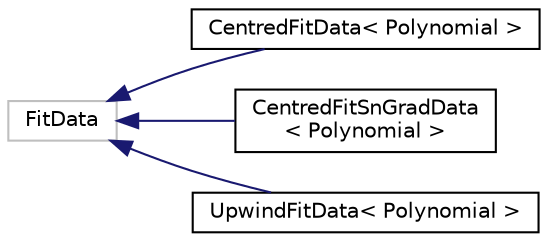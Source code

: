 digraph "Graphical Class Hierarchy"
{
  bgcolor="transparent";
  edge [fontname="Helvetica",fontsize="10",labelfontname="Helvetica",labelfontsize="10"];
  node [fontname="Helvetica",fontsize="10",shape=record];
  rankdir="LR";
  Node1 [label="FitData    ",height=0.2,width=0.4,color="grey75"];
  Node1 -> Node2 [dir="back",color="midnightblue",fontsize="10",style="solid",fontname="Helvetica"];
  Node2 [label="CentredFitData\< Polynomial \>",height=0.2,width=0.4,color="black",URL="$a00258.html",tooltip="Data for the quadratic fit correction interpolation scheme. "];
  Node1 -> Node3 [dir="back",color="midnightblue",fontsize="10",style="solid",fontname="Helvetica"];
  Node3 [label="CentredFitSnGradData\l\< Polynomial \>",height=0.2,width=0.4,color="black",URL="$a00260.html",tooltip="Data for centred fit snGrad schemes. "];
  Node1 -> Node4 [dir="back",color="midnightblue",fontsize="10",style="solid",fontname="Helvetica"];
  Node4 [label="UpwindFitData\< Polynomial \>",height=0.2,width=0.4,color="black",URL="$a02774.html",tooltip="Data for the quadratic fit correction interpolation scheme to be used with upwind biased stencil..."];
}
